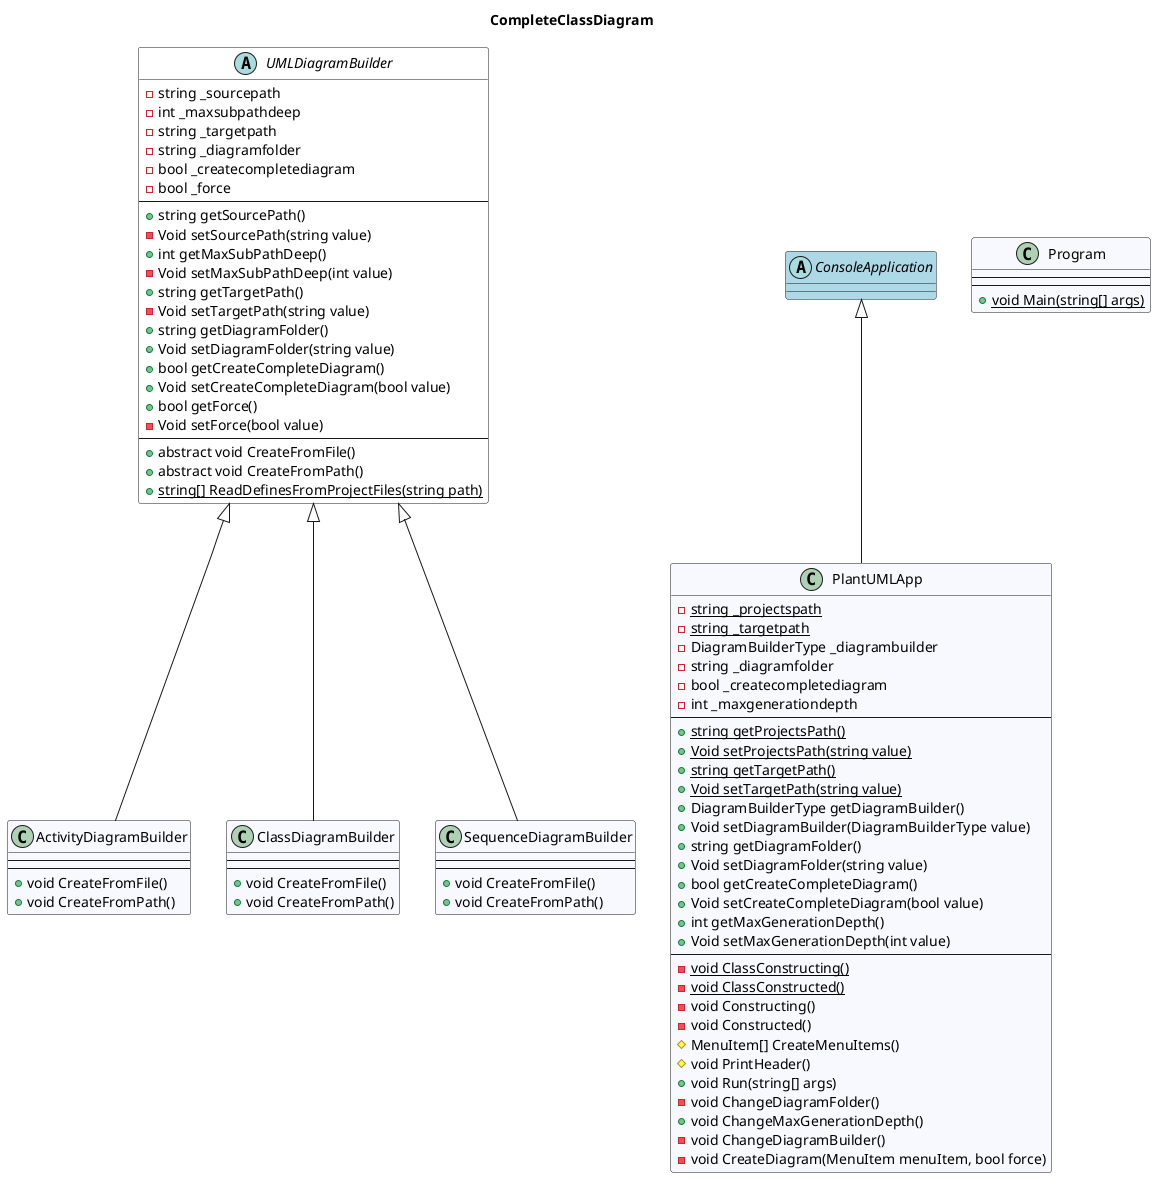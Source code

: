@startuml CompleteClassDiagram
title CompleteClassDiagram
class ActivityDiagramBuilder #GhostWhite {
---
---
+ void CreateFromFile()
+ void CreateFromPath()
}
abstract class UMLDiagramBuilder #White {
- string _sourcepath
- int _maxsubpathdeep
- string _targetpath
- string _diagramfolder
- bool _createcompletediagram
- bool _force
---
+ string getSourcePath()
- Void setSourcePath(string value)
+ int getMaxSubPathDeep()
- Void setMaxSubPathDeep(int value)
+ string getTargetPath()
- Void setTargetPath(string value)
+ string getDiagramFolder()
+ Void setDiagramFolder(string value)
+ bool getCreateCompleteDiagram()
+ Void setCreateCompleteDiagram(bool value)
+ bool getForce()
- Void setForce(bool value)
---
+ abstract void CreateFromFile()
+ abstract void CreateFromPath()
+ {static} string[] ReadDefinesFromProjectFiles(string path)
}
class ClassDiagramBuilder #GhostWhite {
---
---
+ void CreateFromFile()
+ void CreateFromPath()
}
class PlantUMLApp #GhostWhite {
- {static} string _projectspath
- {static} string _targetpath
- DiagramBuilderType _diagrambuilder
- string _diagramfolder
- bool _createcompletediagram
- int _maxgenerationdepth
---
+ {static} string getProjectsPath()
+ {static} Void setProjectsPath(string value)
+ {static} string getTargetPath()
+ {static} Void setTargetPath(string value)
+ DiagramBuilderType getDiagramBuilder()
+ Void setDiagramBuilder(DiagramBuilderType value)
+ string getDiagramFolder()
+ Void setDiagramFolder(string value)
+ bool getCreateCompleteDiagram()
+ Void setCreateCompleteDiagram(bool value)
+ int getMaxGenerationDepth()
+ Void setMaxGenerationDepth(int value)
---
- {static} void ClassConstructing()
- {static} void ClassConstructed()
- void Constructing()
- void Constructed()
# MenuItem[] CreateMenuItems()
# void PrintHeader()
+ void Run(string[] args)
- void ChangeDiagramFolder()
+ void ChangeMaxGenerationDepth()
- void ChangeDiagramBuilder()
- void CreateDiagram(MenuItem menuItem, bool force)
}
abstract class ConsoleApplication #LightBlue {
}
class Program #GhostWhite {
---
---
+ {static} void Main(string[] args)
}
class SequenceDiagramBuilder #GhostWhite {
---
---
+ void CreateFromFile()
+ void CreateFromPath()
}
UMLDiagramBuilder <|-- ActivityDiagramBuilder
UMLDiagramBuilder <|-- ClassDiagramBuilder
ConsoleApplication <|-- PlantUMLApp
UMLDiagramBuilder <|-- SequenceDiagramBuilder
@enduml
